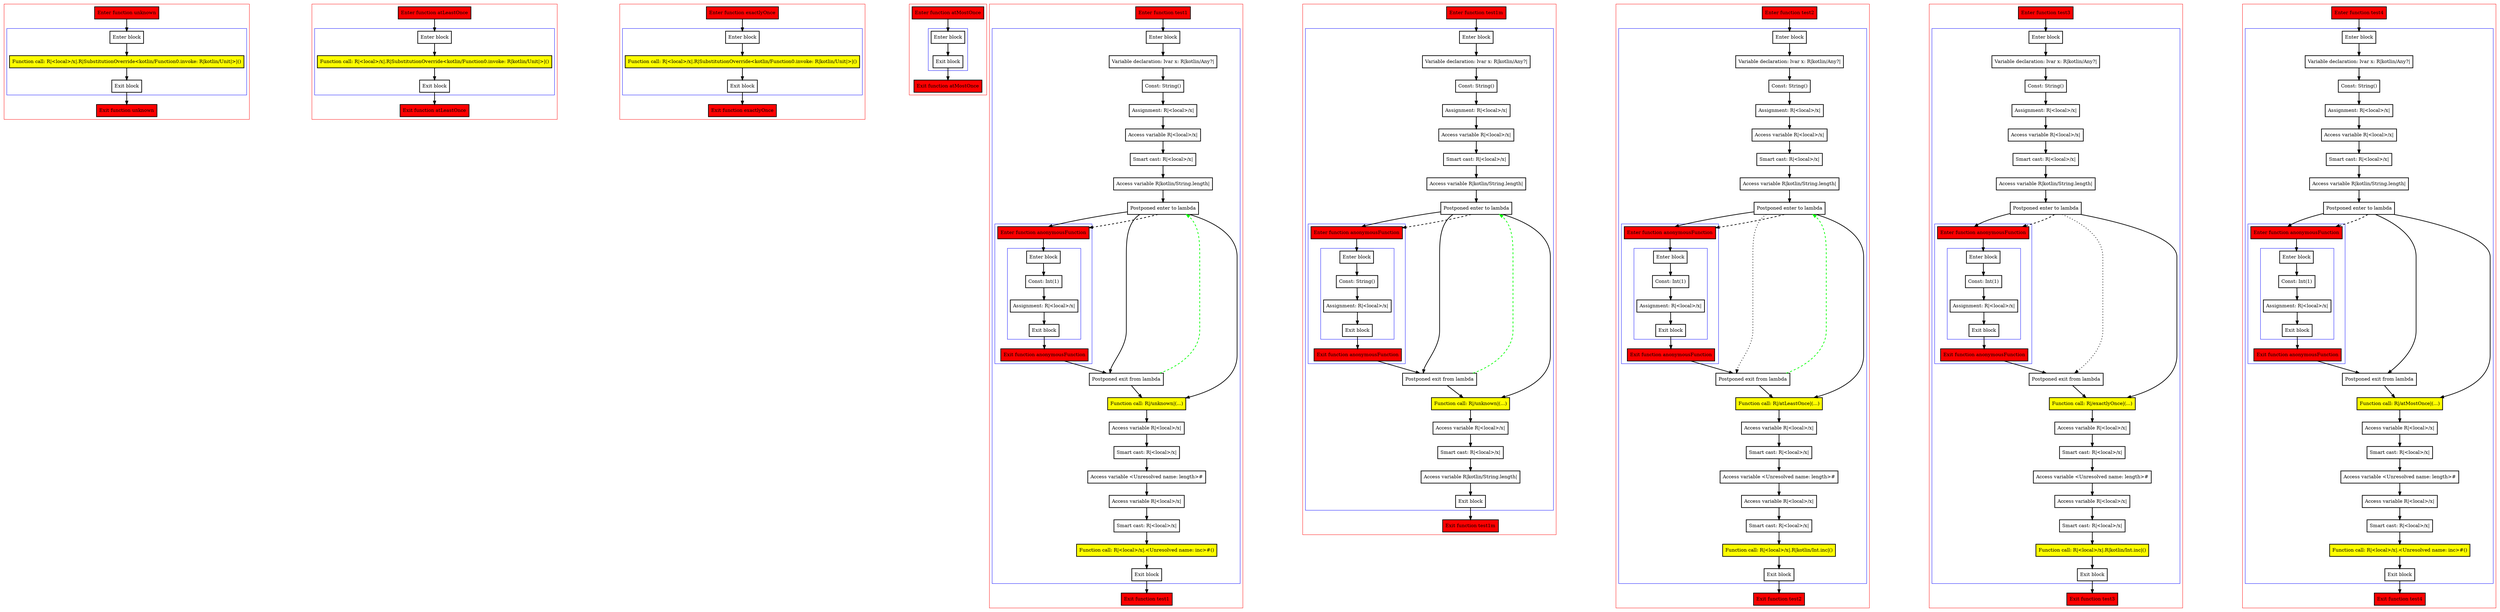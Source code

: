 digraph flowFromInplaceLambda3_kt {
    graph [nodesep=3]
    node [shape=box penwidth=2]
    edge [penwidth=2]

    subgraph cluster_0 {
        color=red
        0 [label="Enter function unknown" style="filled" fillcolor=red];
        subgraph cluster_1 {
            color=blue
            1 [label="Enter block"];
            2 [label="Function call: R|<local>/x|.R|SubstitutionOverride<kotlin/Function0.invoke: R|kotlin/Unit|>|()" style="filled" fillcolor=yellow];
            3 [label="Exit block"];
        }
        4 [label="Exit function unknown" style="filled" fillcolor=red];
    }
    0 -> {1};
    1 -> {2};
    2 -> {3};
    3 -> {4};

    subgraph cluster_2 {
        color=red
        5 [label="Enter function atLeastOnce" style="filled" fillcolor=red];
        subgraph cluster_3 {
            color=blue
            6 [label="Enter block"];
            7 [label="Function call: R|<local>/x|.R|SubstitutionOverride<kotlin/Function0.invoke: R|kotlin/Unit|>|()" style="filled" fillcolor=yellow];
            8 [label="Exit block"];
        }
        9 [label="Exit function atLeastOnce" style="filled" fillcolor=red];
    }
    5 -> {6};
    6 -> {7};
    7 -> {8};
    8 -> {9};

    subgraph cluster_4 {
        color=red
        10 [label="Enter function exactlyOnce" style="filled" fillcolor=red];
        subgraph cluster_5 {
            color=blue
            11 [label="Enter block"];
            12 [label="Function call: R|<local>/x|.R|SubstitutionOverride<kotlin/Function0.invoke: R|kotlin/Unit|>|()" style="filled" fillcolor=yellow];
            13 [label="Exit block"];
        }
        14 [label="Exit function exactlyOnce" style="filled" fillcolor=red];
    }
    10 -> {11};
    11 -> {12};
    12 -> {13};
    13 -> {14};

    subgraph cluster_6 {
        color=red
        15 [label="Enter function atMostOnce" style="filled" fillcolor=red];
        subgraph cluster_7 {
            color=blue
            16 [label="Enter block"];
            17 [label="Exit block"];
        }
        18 [label="Exit function atMostOnce" style="filled" fillcolor=red];
    }
    15 -> {16};
    16 -> {17};
    17 -> {18};

    subgraph cluster_8 {
        color=red
        19 [label="Enter function test1" style="filled" fillcolor=red];
        subgraph cluster_9 {
            color=blue
            20 [label="Enter block"];
            21 [label="Variable declaration: lvar x: R|kotlin/Any?|"];
            22 [label="Const: String()"];
            23 [label="Assignment: R|<local>/x|"];
            24 [label="Access variable R|<local>/x|"];
            25 [label="Smart cast: R|<local>/x|"];
            26 [label="Access variable R|kotlin/String.length|"];
            27 [label="Postponed enter to lambda"];
            subgraph cluster_10 {
                color=blue
                38 [label="Enter function anonymousFunction" style="filled" fillcolor=red];
                subgraph cluster_11 {
                    color=blue
                    39 [label="Enter block"];
                    40 [label="Const: Int(1)"];
                    41 [label="Assignment: R|<local>/x|"];
                    42 [label="Exit block"];
                }
                43 [label="Exit function anonymousFunction" style="filled" fillcolor=red];
            }
            28 [label="Postponed exit from lambda"];
            29 [label="Function call: R|/unknown|(...)" style="filled" fillcolor=yellow];
            30 [label="Access variable R|<local>/x|"];
            31 [label="Smart cast: R|<local>/x|"];
            32 [label="Access variable <Unresolved name: length>#"];
            33 [label="Access variable R|<local>/x|"];
            34 [label="Smart cast: R|<local>/x|"];
            35 [label="Function call: R|<local>/x|.<Unresolved name: inc>#()" style="filled" fillcolor=yellow];
            36 [label="Exit block"];
        }
        37 [label="Exit function test1" style="filled" fillcolor=red];
    }
    19 -> {20};
    20 -> {21};
    21 -> {22};
    22 -> {23};
    23 -> {24};
    24 -> {25};
    25 -> {26};
    26 -> {27};
    27 -> {28 29 38};
    27 -> {38} [style=dashed];
    28 -> {29};
    28 -> {27} [color=green style=dashed];
    29 -> {30};
    30 -> {31};
    31 -> {32};
    32 -> {33};
    33 -> {34};
    34 -> {35};
    35 -> {36};
    36 -> {37};
    38 -> {39};
    39 -> {40};
    40 -> {41};
    41 -> {42};
    42 -> {43};
    43 -> {28};

    subgraph cluster_12 {
        color=red
        44 [label="Enter function test1m" style="filled" fillcolor=red];
        subgraph cluster_13 {
            color=blue
            45 [label="Enter block"];
            46 [label="Variable declaration: lvar x: R|kotlin/Any?|"];
            47 [label="Const: String()"];
            48 [label="Assignment: R|<local>/x|"];
            49 [label="Access variable R|<local>/x|"];
            50 [label="Smart cast: R|<local>/x|"];
            51 [label="Access variable R|kotlin/String.length|"];
            52 [label="Postponed enter to lambda"];
            subgraph cluster_14 {
                color=blue
                60 [label="Enter function anonymousFunction" style="filled" fillcolor=red];
                subgraph cluster_15 {
                    color=blue
                    61 [label="Enter block"];
                    62 [label="Const: String()"];
                    63 [label="Assignment: R|<local>/x|"];
                    64 [label="Exit block"];
                }
                65 [label="Exit function anonymousFunction" style="filled" fillcolor=red];
            }
            53 [label="Postponed exit from lambda"];
            54 [label="Function call: R|/unknown|(...)" style="filled" fillcolor=yellow];
            55 [label="Access variable R|<local>/x|"];
            56 [label="Smart cast: R|<local>/x|"];
            57 [label="Access variable R|kotlin/String.length|"];
            58 [label="Exit block"];
        }
        59 [label="Exit function test1m" style="filled" fillcolor=red];
    }
    44 -> {45};
    45 -> {46};
    46 -> {47};
    47 -> {48};
    48 -> {49};
    49 -> {50};
    50 -> {51};
    51 -> {52};
    52 -> {53 54 60};
    52 -> {60} [style=dashed];
    53 -> {54};
    53 -> {52} [color=green style=dashed];
    54 -> {55};
    55 -> {56};
    56 -> {57};
    57 -> {58};
    58 -> {59};
    60 -> {61};
    61 -> {62};
    62 -> {63};
    63 -> {64};
    64 -> {65};
    65 -> {53};

    subgraph cluster_16 {
        color=red
        66 [label="Enter function test2" style="filled" fillcolor=red];
        subgraph cluster_17 {
            color=blue
            67 [label="Enter block"];
            68 [label="Variable declaration: lvar x: R|kotlin/Any?|"];
            69 [label="Const: String()"];
            70 [label="Assignment: R|<local>/x|"];
            71 [label="Access variable R|<local>/x|"];
            72 [label="Smart cast: R|<local>/x|"];
            73 [label="Access variable R|kotlin/String.length|"];
            74 [label="Postponed enter to lambda"];
            subgraph cluster_18 {
                color=blue
                85 [label="Enter function anonymousFunction" style="filled" fillcolor=red];
                subgraph cluster_19 {
                    color=blue
                    86 [label="Enter block"];
                    87 [label="Const: Int(1)"];
                    88 [label="Assignment: R|<local>/x|"];
                    89 [label="Exit block"];
                }
                90 [label="Exit function anonymousFunction" style="filled" fillcolor=red];
            }
            75 [label="Postponed exit from lambda"];
            76 [label="Function call: R|/atLeastOnce|(...)" style="filled" fillcolor=yellow];
            77 [label="Access variable R|<local>/x|"];
            78 [label="Smart cast: R|<local>/x|"];
            79 [label="Access variable <Unresolved name: length>#"];
            80 [label="Access variable R|<local>/x|"];
            81 [label="Smart cast: R|<local>/x|"];
            82 [label="Function call: R|<local>/x|.R|kotlin/Int.inc|()" style="filled" fillcolor=yellow];
            83 [label="Exit block"];
        }
        84 [label="Exit function test2" style="filled" fillcolor=red];
    }
    66 -> {67};
    67 -> {68};
    68 -> {69};
    69 -> {70};
    70 -> {71};
    71 -> {72};
    72 -> {73};
    73 -> {74};
    74 -> {76 85};
    74 -> {75} [style=dotted];
    74 -> {85} [style=dashed];
    75 -> {76};
    75 -> {74} [color=green style=dashed];
    76 -> {77};
    77 -> {78};
    78 -> {79};
    79 -> {80};
    80 -> {81};
    81 -> {82};
    82 -> {83};
    83 -> {84};
    85 -> {86};
    86 -> {87};
    87 -> {88};
    88 -> {89};
    89 -> {90};
    90 -> {75};

    subgraph cluster_20 {
        color=red
        91 [label="Enter function test3" style="filled" fillcolor=red];
        subgraph cluster_21 {
            color=blue
            92 [label="Enter block"];
            93 [label="Variable declaration: lvar x: R|kotlin/Any?|"];
            94 [label="Const: String()"];
            95 [label="Assignment: R|<local>/x|"];
            96 [label="Access variable R|<local>/x|"];
            97 [label="Smart cast: R|<local>/x|"];
            98 [label="Access variable R|kotlin/String.length|"];
            99 [label="Postponed enter to lambda"];
            subgraph cluster_22 {
                color=blue
                110 [label="Enter function anonymousFunction" style="filled" fillcolor=red];
                subgraph cluster_23 {
                    color=blue
                    111 [label="Enter block"];
                    112 [label="Const: Int(1)"];
                    113 [label="Assignment: R|<local>/x|"];
                    114 [label="Exit block"];
                }
                115 [label="Exit function anonymousFunction" style="filled" fillcolor=red];
            }
            100 [label="Postponed exit from lambda"];
            101 [label="Function call: R|/exactlyOnce|(...)" style="filled" fillcolor=yellow];
            102 [label="Access variable R|<local>/x|"];
            103 [label="Smart cast: R|<local>/x|"];
            104 [label="Access variable <Unresolved name: length>#"];
            105 [label="Access variable R|<local>/x|"];
            106 [label="Smart cast: R|<local>/x|"];
            107 [label="Function call: R|<local>/x|.R|kotlin/Int.inc|()" style="filled" fillcolor=yellow];
            108 [label="Exit block"];
        }
        109 [label="Exit function test3" style="filled" fillcolor=red];
    }
    91 -> {92};
    92 -> {93};
    93 -> {94};
    94 -> {95};
    95 -> {96};
    96 -> {97};
    97 -> {98};
    98 -> {99};
    99 -> {101 110};
    99 -> {100} [style=dotted];
    99 -> {110} [style=dashed];
    100 -> {101};
    101 -> {102};
    102 -> {103};
    103 -> {104};
    104 -> {105};
    105 -> {106};
    106 -> {107};
    107 -> {108};
    108 -> {109};
    110 -> {111};
    111 -> {112};
    112 -> {113};
    113 -> {114};
    114 -> {115};
    115 -> {100};

    subgraph cluster_24 {
        color=red
        116 [label="Enter function test4" style="filled" fillcolor=red];
        subgraph cluster_25 {
            color=blue
            117 [label="Enter block"];
            118 [label="Variable declaration: lvar x: R|kotlin/Any?|"];
            119 [label="Const: String()"];
            120 [label="Assignment: R|<local>/x|"];
            121 [label="Access variable R|<local>/x|"];
            122 [label="Smart cast: R|<local>/x|"];
            123 [label="Access variable R|kotlin/String.length|"];
            124 [label="Postponed enter to lambda"];
            subgraph cluster_26 {
                color=blue
                135 [label="Enter function anonymousFunction" style="filled" fillcolor=red];
                subgraph cluster_27 {
                    color=blue
                    136 [label="Enter block"];
                    137 [label="Const: Int(1)"];
                    138 [label="Assignment: R|<local>/x|"];
                    139 [label="Exit block"];
                }
                140 [label="Exit function anonymousFunction" style="filled" fillcolor=red];
            }
            125 [label="Postponed exit from lambda"];
            126 [label="Function call: R|/atMostOnce|(...)" style="filled" fillcolor=yellow];
            127 [label="Access variable R|<local>/x|"];
            128 [label="Smart cast: R|<local>/x|"];
            129 [label="Access variable <Unresolved name: length>#"];
            130 [label="Access variable R|<local>/x|"];
            131 [label="Smart cast: R|<local>/x|"];
            132 [label="Function call: R|<local>/x|.<Unresolved name: inc>#()" style="filled" fillcolor=yellow];
            133 [label="Exit block"];
        }
        134 [label="Exit function test4" style="filled" fillcolor=red];
    }
    116 -> {117};
    117 -> {118};
    118 -> {119};
    119 -> {120};
    120 -> {121};
    121 -> {122};
    122 -> {123};
    123 -> {124};
    124 -> {125 126 135};
    124 -> {135} [style=dashed];
    125 -> {126};
    126 -> {127};
    127 -> {128};
    128 -> {129};
    129 -> {130};
    130 -> {131};
    131 -> {132};
    132 -> {133};
    133 -> {134};
    135 -> {136};
    136 -> {137};
    137 -> {138};
    138 -> {139};
    139 -> {140};
    140 -> {125};

}
